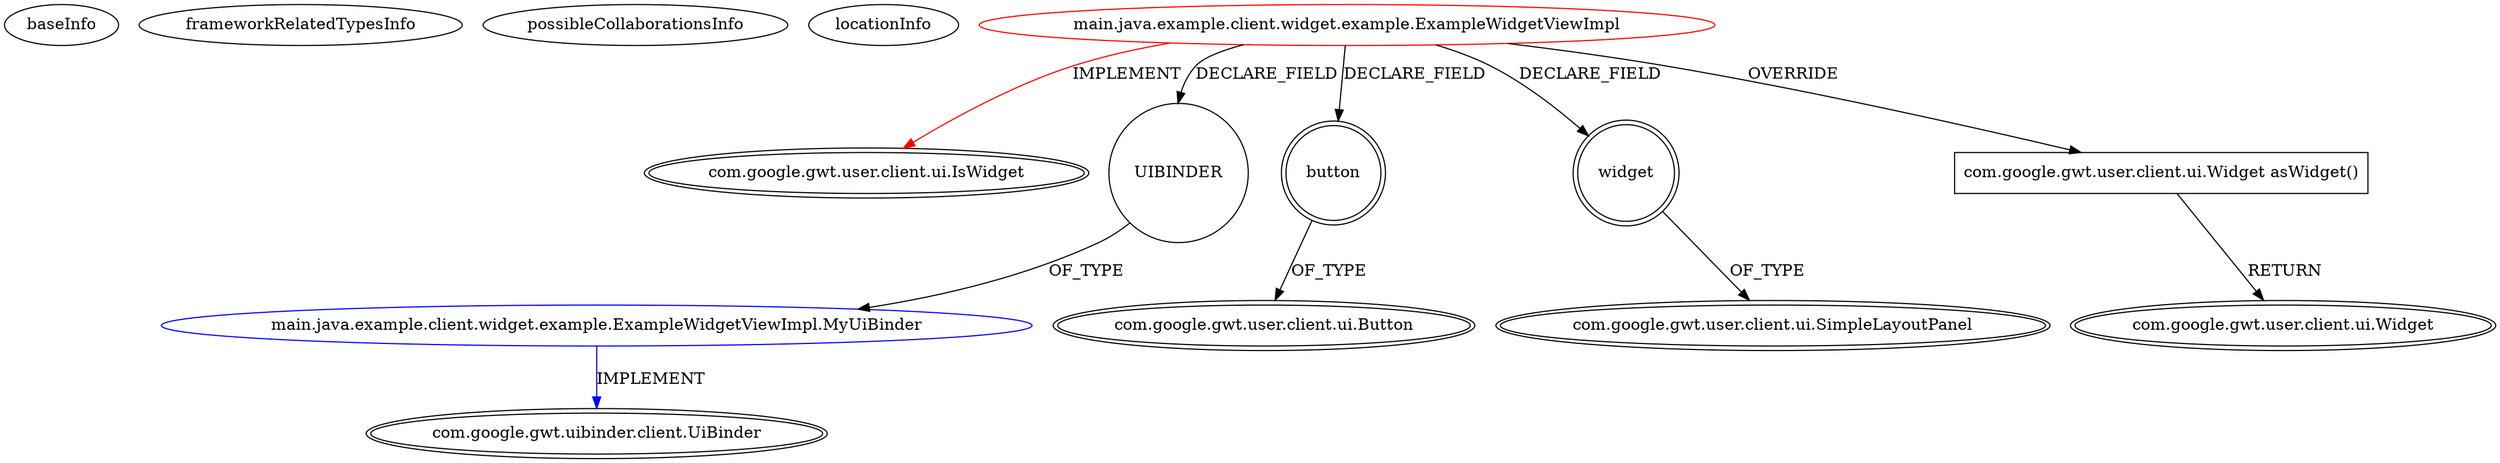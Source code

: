 digraph {
baseInfo[graphId=1339,category="extension_graph",isAnonymous=false,possibleRelation=true]
frameworkRelatedTypesInfo[0="com.google.gwt.user.client.ui.IsWidget"]
possibleCollaborationsInfo[0="1339~FIELD_DECLARATION-~com.google.gwt.user.client.ui.IsWidget ~com.google.gwt.uibinder.client.UiBinder ~false~false"]
locationInfo[projectName="geomajas-geomajas-widget-definitions-sample",filePath="/geomajas-geomajas-widget-definitions-sample/geomajas-widget-definitions-sample-master/example/src/main/java/example/client/widget/example/ExampleWidgetViewImpl.java",contextSignature="ExampleWidgetViewImpl",graphId="1339"]
0[label="main.java.example.client.widget.example.ExampleWidgetViewImpl",vertexType="ROOT_CLIENT_CLASS_DECLARATION",isFrameworkType=false,color=red]
1[label="com.google.gwt.user.client.ui.IsWidget",vertexType="FRAMEWORK_INTERFACE_TYPE",isFrameworkType=true,peripheries=2]
2[label="UIBINDER",vertexType="FIELD_DECLARATION",isFrameworkType=false,shape=circle]
3[label="main.java.example.client.widget.example.ExampleWidgetViewImpl.MyUiBinder",vertexType="REFERENCE_CLIENT_CLASS_DECLARATION",isFrameworkType=false,color=blue]
4[label="com.google.gwt.uibinder.client.UiBinder",vertexType="FRAMEWORK_INTERFACE_TYPE",isFrameworkType=true,peripheries=2]
5[label="button",vertexType="FIELD_DECLARATION",isFrameworkType=true,peripheries=2,shape=circle]
6[label="com.google.gwt.user.client.ui.Button",vertexType="FRAMEWORK_CLASS_TYPE",isFrameworkType=true,peripheries=2]
7[label="widget",vertexType="FIELD_DECLARATION",isFrameworkType=true,peripheries=2,shape=circle]
8[label="com.google.gwt.user.client.ui.SimpleLayoutPanel",vertexType="FRAMEWORK_CLASS_TYPE",isFrameworkType=true,peripheries=2]
9[label="com.google.gwt.user.client.ui.Widget asWidget()",vertexType="OVERRIDING_METHOD_DECLARATION",isFrameworkType=false,shape=box]
10[label="com.google.gwt.user.client.ui.Widget",vertexType="FRAMEWORK_CLASS_TYPE",isFrameworkType=true,peripheries=2]
0->1[label="IMPLEMENT",color=red]
0->2[label="DECLARE_FIELD"]
3->4[label="IMPLEMENT",color=blue]
2->3[label="OF_TYPE"]
0->5[label="DECLARE_FIELD"]
5->6[label="OF_TYPE"]
0->7[label="DECLARE_FIELD"]
7->8[label="OF_TYPE"]
0->9[label="OVERRIDE"]
9->10[label="RETURN"]
}
